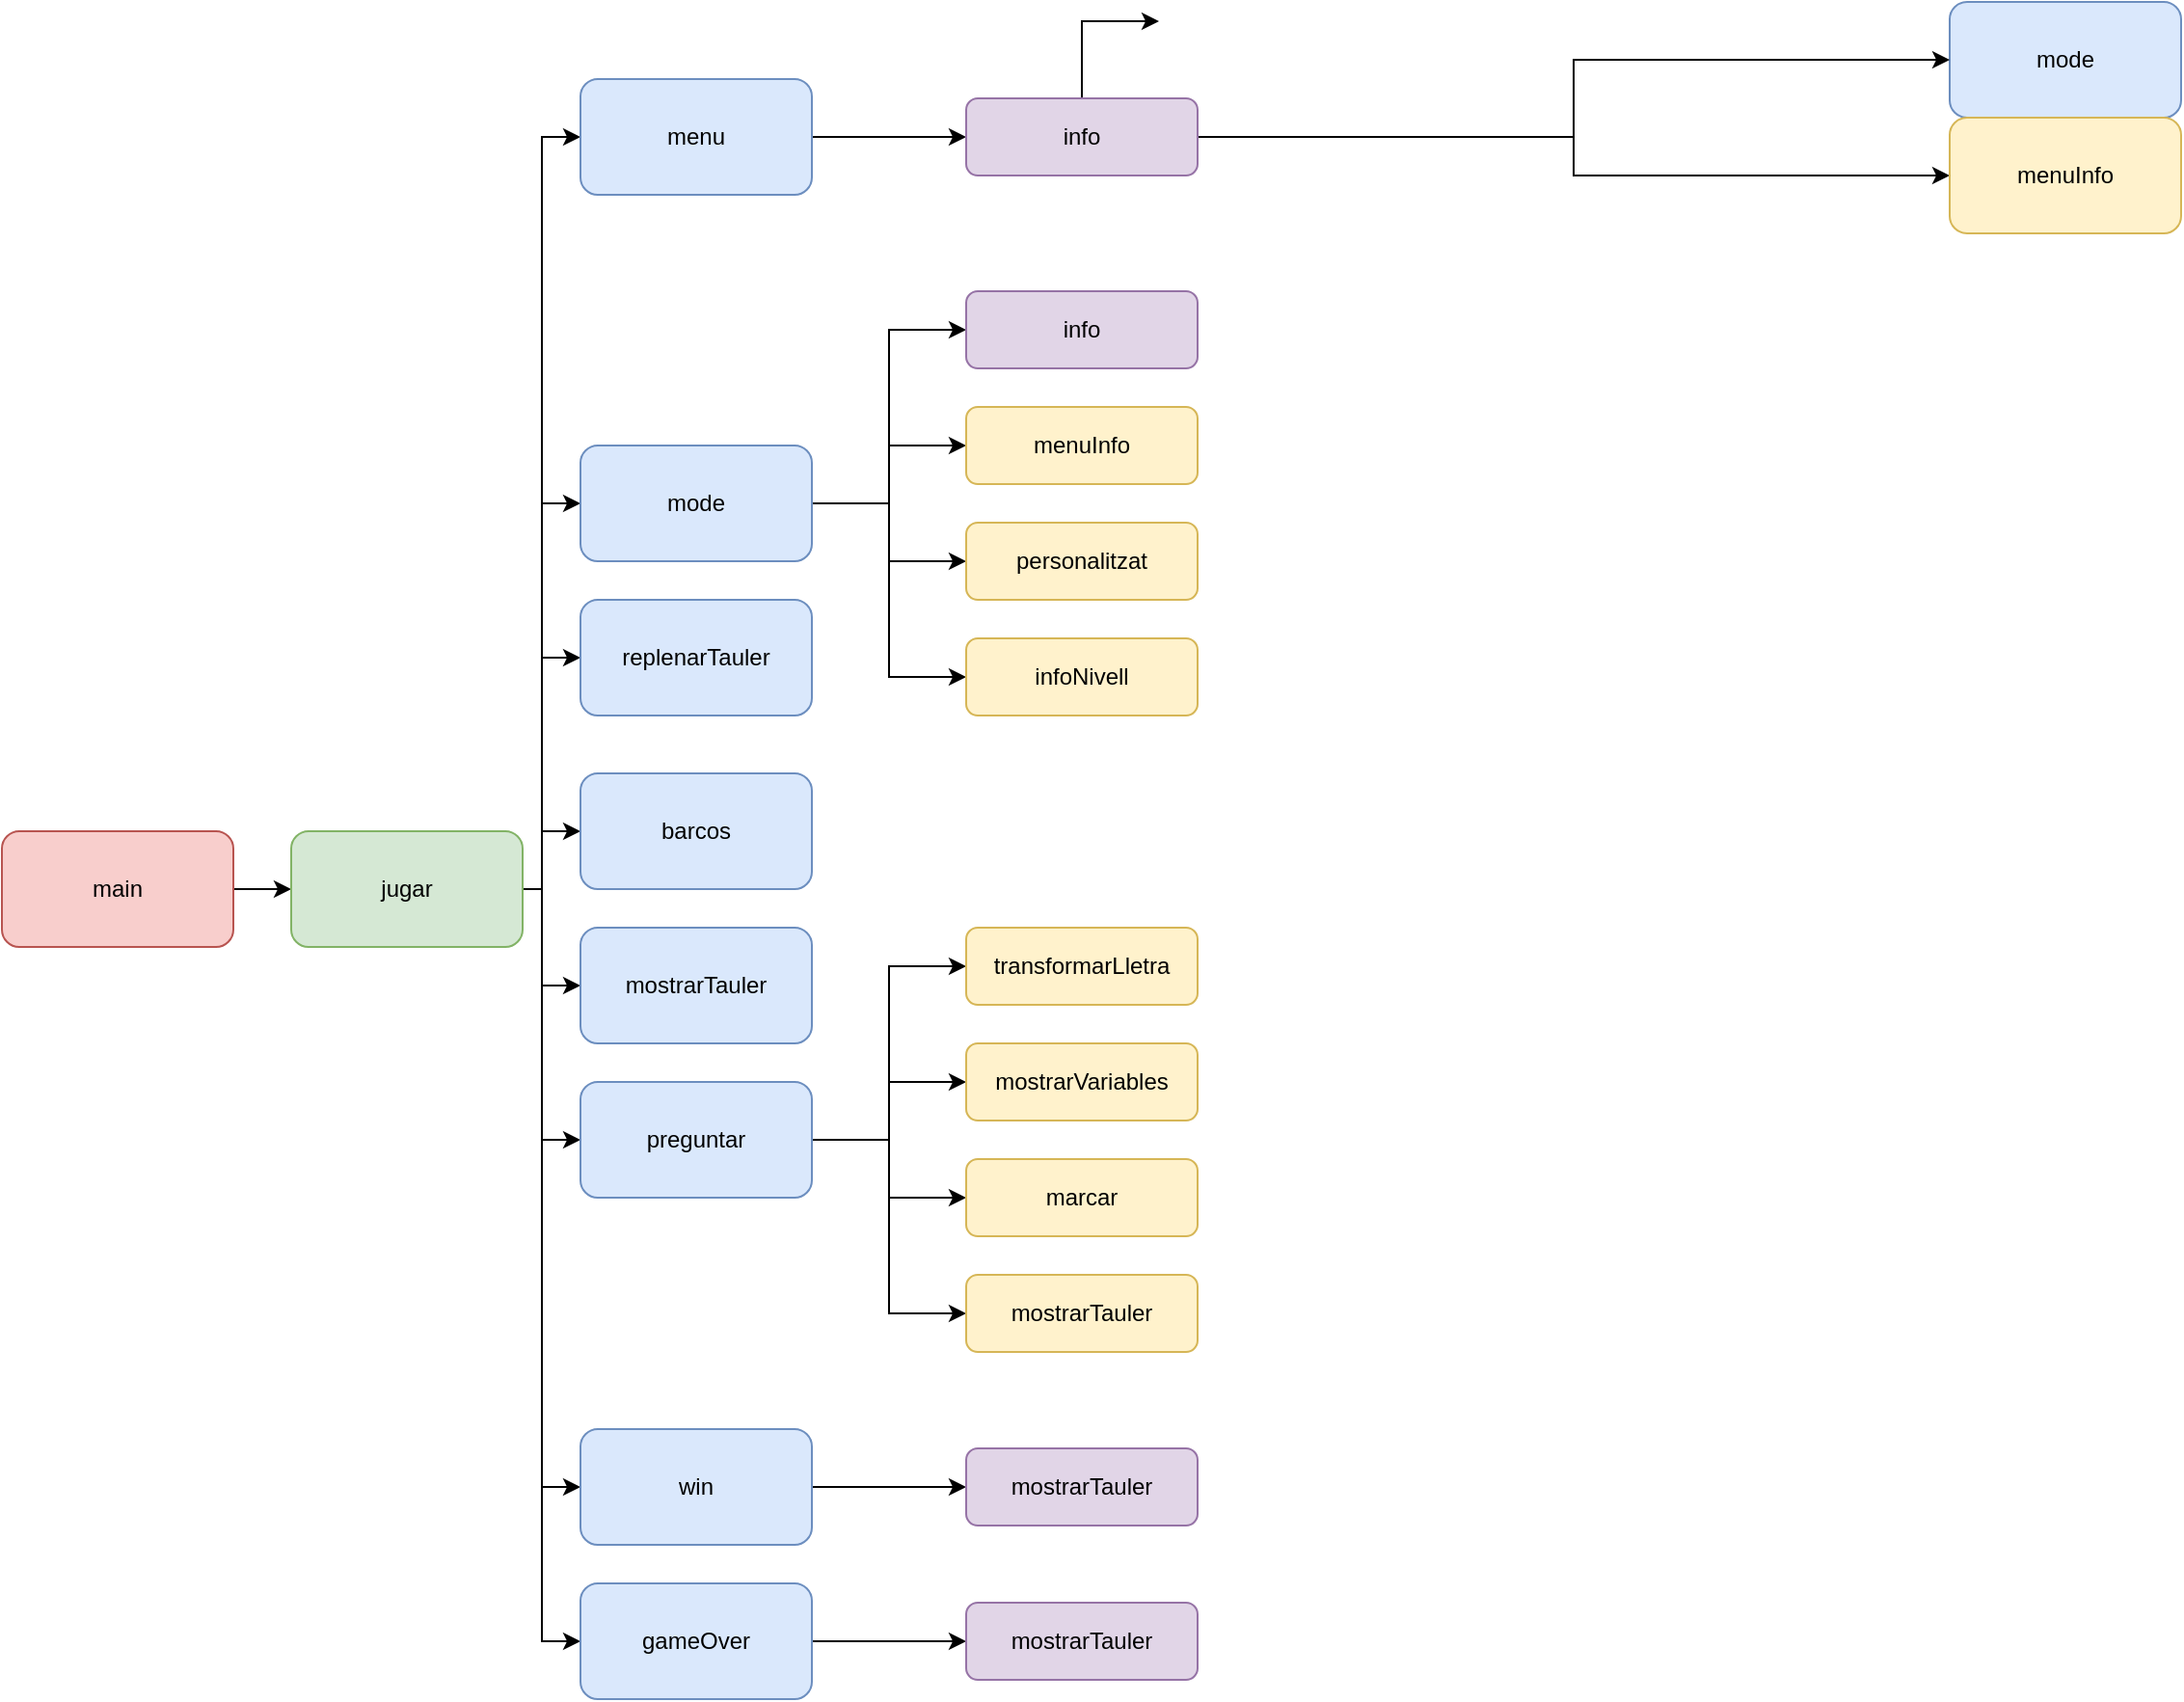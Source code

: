 <mxfile version="20.8.20" type="device"><diagram id="C5RBs43oDa-KdzZeNtuy" name="Page-1"><mxGraphModel dx="1857" dy="2144" grid="1" gridSize="10" guides="1" tooltips="1" connect="1" arrows="1" fold="1" page="1" pageScale="1" pageWidth="827" pageHeight="1169" math="0" shadow="0"><root><mxCell id="WIyWlLk6GJQsqaUBKTNV-0"/><mxCell id="WIyWlLk6GJQsqaUBKTNV-1" parent="WIyWlLk6GJQsqaUBKTNV-0"/><mxCell id="-vezhlkszWkFKUIvPYoa-53" style="edgeStyle=orthogonalEdgeStyle;rounded=0;orthogonalLoop=1;jettySize=auto;html=1;entryX=0;entryY=0.5;entryDx=0;entryDy=0;" parent="WIyWlLk6GJQsqaUBKTNV-1" source="-vezhlkszWkFKUIvPYoa-0" target="-vezhlkszWkFKUIvPYoa-1" edge="1"><mxGeometry relative="1" as="geometry"/></mxCell><mxCell id="-vezhlkszWkFKUIvPYoa-0" value="main" style="rounded=1;whiteSpace=wrap;html=1;fillColor=#f8cecc;strokeColor=#b85450;" parent="WIyWlLk6GJQsqaUBKTNV-1" vertex="1"><mxGeometry x="20" y="310" width="120" height="60" as="geometry"/></mxCell><mxCell id="-vezhlkszWkFKUIvPYoa-54" style="edgeStyle=orthogonalEdgeStyle;rounded=0;orthogonalLoop=1;jettySize=auto;html=1;entryX=0;entryY=0.5;entryDx=0;entryDy=0;" parent="WIyWlLk6GJQsqaUBKTNV-1" source="-vezhlkszWkFKUIvPYoa-1" target="-vezhlkszWkFKUIvPYoa-3" edge="1"><mxGeometry relative="1" as="geometry"><Array as="points"><mxPoint x="300" y="340"/><mxPoint x="300" y="-50"/></Array></mxGeometry></mxCell><mxCell id="-vezhlkszWkFKUIvPYoa-55" style="edgeStyle=orthogonalEdgeStyle;rounded=0;orthogonalLoop=1;jettySize=auto;html=1;entryX=0;entryY=0.5;entryDx=0;entryDy=0;" parent="WIyWlLk6GJQsqaUBKTNV-1" source="-vezhlkszWkFKUIvPYoa-1" target="-vezhlkszWkFKUIvPYoa-2" edge="1"><mxGeometry relative="1" as="geometry"><Array as="points"><mxPoint x="300" y="340"/><mxPoint x="300" y="140"/></Array></mxGeometry></mxCell><mxCell id="-vezhlkszWkFKUIvPYoa-56" style="edgeStyle=orthogonalEdgeStyle;rounded=0;orthogonalLoop=1;jettySize=auto;html=1;entryX=0;entryY=0.5;entryDx=0;entryDy=0;" parent="WIyWlLk6GJQsqaUBKTNV-1" source="-vezhlkszWkFKUIvPYoa-1" target="-vezhlkszWkFKUIvPYoa-4" edge="1"><mxGeometry relative="1" as="geometry"><Array as="points"><mxPoint x="300" y="340"/><mxPoint x="300" y="220"/></Array></mxGeometry></mxCell><mxCell id="-vezhlkszWkFKUIvPYoa-57" style="edgeStyle=orthogonalEdgeStyle;rounded=0;orthogonalLoop=1;jettySize=auto;html=1;entryX=0;entryY=0.5;entryDx=0;entryDy=0;" parent="WIyWlLk6GJQsqaUBKTNV-1" source="-vezhlkszWkFKUIvPYoa-1" target="-vezhlkszWkFKUIvPYoa-5" edge="1"><mxGeometry relative="1" as="geometry"><Array as="points"><mxPoint x="300" y="340"/><mxPoint x="300" y="310"/></Array></mxGeometry></mxCell><mxCell id="IRADeIfCA76fq_87as8a-4" style="edgeStyle=orthogonalEdgeStyle;rounded=0;orthogonalLoop=1;jettySize=auto;html=1;" parent="WIyWlLk6GJQsqaUBKTNV-1" source="-vezhlkszWkFKUIvPYoa-1" target="-vezhlkszWkFKUIvPYoa-6" edge="1"><mxGeometry relative="1" as="geometry"><Array as="points"><mxPoint x="300" y="340"/><mxPoint x="300" y="390"/></Array></mxGeometry></mxCell><mxCell id="IRADeIfCA76fq_87as8a-5" style="edgeStyle=orthogonalEdgeStyle;rounded=0;orthogonalLoop=1;jettySize=auto;html=1;entryX=0;entryY=0.5;entryDx=0;entryDy=0;" parent="WIyWlLk6GJQsqaUBKTNV-1" source="-vezhlkszWkFKUIvPYoa-1" target="-vezhlkszWkFKUIvPYoa-7" edge="1"><mxGeometry relative="1" as="geometry"><Array as="points"><mxPoint x="300" y="340"/><mxPoint x="300" y="470"/></Array></mxGeometry></mxCell><mxCell id="IRADeIfCA76fq_87as8a-6" style="edgeStyle=orthogonalEdgeStyle;rounded=0;orthogonalLoop=1;jettySize=auto;html=1;entryX=0;entryY=0.5;entryDx=0;entryDy=0;" parent="WIyWlLk6GJQsqaUBKTNV-1" source="-vezhlkszWkFKUIvPYoa-1" target="-vezhlkszWkFKUIvPYoa-9" edge="1"><mxGeometry relative="1" as="geometry"><Array as="points"><mxPoint x="300" y="340"/><mxPoint x="300" y="650"/></Array></mxGeometry></mxCell><mxCell id="IRADeIfCA76fq_87as8a-7" style="edgeStyle=orthogonalEdgeStyle;rounded=0;orthogonalLoop=1;jettySize=auto;html=1;entryX=0;entryY=0.5;entryDx=0;entryDy=0;" parent="WIyWlLk6GJQsqaUBKTNV-1" source="-vezhlkszWkFKUIvPYoa-1" target="-vezhlkszWkFKUIvPYoa-8" edge="1"><mxGeometry relative="1" as="geometry"><Array as="points"><mxPoint x="300" y="340"/><mxPoint x="300" y="730"/></Array></mxGeometry></mxCell><mxCell id="-vezhlkszWkFKUIvPYoa-1" value="jugar" style="rounded=1;whiteSpace=wrap;html=1;fillColor=#d5e8d4;strokeColor=#82b366;" parent="WIyWlLk6GJQsqaUBKTNV-1" vertex="1"><mxGeometry x="170" y="310" width="120" height="60" as="geometry"/></mxCell><mxCell id="8phTntKAZsuCzIpmA2qY-17" style="edgeStyle=orthogonalEdgeStyle;rounded=0;orthogonalLoop=1;jettySize=auto;html=1;entryX=0;entryY=0.5;entryDx=0;entryDy=0;" edge="1" parent="WIyWlLk6GJQsqaUBKTNV-1" source="-vezhlkszWkFKUIvPYoa-2" target="-vezhlkszWkFKUIvPYoa-10"><mxGeometry relative="1" as="geometry"/></mxCell><mxCell id="8phTntKAZsuCzIpmA2qY-18" style="edgeStyle=orthogonalEdgeStyle;rounded=0;orthogonalLoop=1;jettySize=auto;html=1;entryX=0;entryY=0.5;entryDx=0;entryDy=0;" edge="1" parent="WIyWlLk6GJQsqaUBKTNV-1" source="-vezhlkszWkFKUIvPYoa-2" target="-vezhlkszWkFKUIvPYoa-11"><mxGeometry relative="1" as="geometry"/></mxCell><mxCell id="8phTntKAZsuCzIpmA2qY-19" style="edgeStyle=orthogonalEdgeStyle;rounded=0;orthogonalLoop=1;jettySize=auto;html=1;entryX=0;entryY=0.5;entryDx=0;entryDy=0;" edge="1" parent="WIyWlLk6GJQsqaUBKTNV-1" source="-vezhlkszWkFKUIvPYoa-2" target="-vezhlkszWkFKUIvPYoa-12"><mxGeometry relative="1" as="geometry"/></mxCell><mxCell id="8phTntKAZsuCzIpmA2qY-20" style="edgeStyle=orthogonalEdgeStyle;rounded=0;orthogonalLoop=1;jettySize=auto;html=1;entryX=0;entryY=0.5;entryDx=0;entryDy=0;" edge="1" parent="WIyWlLk6GJQsqaUBKTNV-1" source="-vezhlkszWkFKUIvPYoa-2" target="-vezhlkszWkFKUIvPYoa-27"><mxGeometry relative="1" as="geometry"/></mxCell><mxCell id="-vezhlkszWkFKUIvPYoa-2" value="mode" style="rounded=1;whiteSpace=wrap;html=1;fillColor=#dae8fc;strokeColor=#6c8ebf;" parent="WIyWlLk6GJQsqaUBKTNV-1" vertex="1"><mxGeometry x="320" y="110" width="120" height="60" as="geometry"/></mxCell><mxCell id="8phTntKAZsuCzIpmA2qY-1" style="edgeStyle=orthogonalEdgeStyle;rounded=0;orthogonalLoop=1;jettySize=auto;html=1;entryX=0;entryY=0.5;entryDx=0;entryDy=0;" edge="1" parent="WIyWlLk6GJQsqaUBKTNV-1" source="-vezhlkszWkFKUIvPYoa-3" target="8phTntKAZsuCzIpmA2qY-0"><mxGeometry relative="1" as="geometry"/></mxCell><mxCell id="-vezhlkszWkFKUIvPYoa-3" value="menu" style="rounded=1;whiteSpace=wrap;html=1;fillColor=#dae8fc;strokeColor=#6c8ebf;" parent="WIyWlLk6GJQsqaUBKTNV-1" vertex="1"><mxGeometry x="320" y="-80" width="120" height="60" as="geometry"/></mxCell><mxCell id="-vezhlkszWkFKUIvPYoa-4" value="replenarTauler" style="rounded=1;whiteSpace=wrap;html=1;fillColor=#dae8fc;strokeColor=#6c8ebf;" parent="WIyWlLk6GJQsqaUBKTNV-1" vertex="1"><mxGeometry x="320" y="190" width="120" height="60" as="geometry"/></mxCell><mxCell id="-vezhlkszWkFKUIvPYoa-5" value="barcos" style="rounded=1;whiteSpace=wrap;html=1;fillColor=#dae8fc;strokeColor=#6c8ebf;" parent="WIyWlLk6GJQsqaUBKTNV-1" vertex="1"><mxGeometry x="320" y="280" width="120" height="60" as="geometry"/></mxCell><mxCell id="-vezhlkszWkFKUIvPYoa-6" value="mostrarTauler" style="rounded=1;whiteSpace=wrap;html=1;fillColor=#dae8fc;strokeColor=#6c8ebf;" parent="WIyWlLk6GJQsqaUBKTNV-1" vertex="1"><mxGeometry x="320" y="360" width="120" height="60" as="geometry"/></mxCell><mxCell id="8phTntKAZsuCzIpmA2qY-13" style="edgeStyle=orthogonalEdgeStyle;rounded=0;orthogonalLoop=1;jettySize=auto;html=1;" edge="1" parent="WIyWlLk6GJQsqaUBKTNV-1" source="-vezhlkszWkFKUIvPYoa-7" target="-vezhlkszWkFKUIvPYoa-18"><mxGeometry relative="1" as="geometry"/></mxCell><mxCell id="8phTntKAZsuCzIpmA2qY-14" style="edgeStyle=orthogonalEdgeStyle;rounded=0;orthogonalLoop=1;jettySize=auto;html=1;" edge="1" parent="WIyWlLk6GJQsqaUBKTNV-1" source="-vezhlkszWkFKUIvPYoa-7" target="-vezhlkszWkFKUIvPYoa-19"><mxGeometry relative="1" as="geometry"/></mxCell><mxCell id="8phTntKAZsuCzIpmA2qY-15" style="edgeStyle=orthogonalEdgeStyle;rounded=0;orthogonalLoop=1;jettySize=auto;html=1;entryX=0;entryY=0.5;entryDx=0;entryDy=0;" edge="1" parent="WIyWlLk6GJQsqaUBKTNV-1" source="-vezhlkszWkFKUIvPYoa-7" target="IRADeIfCA76fq_87as8a-8"><mxGeometry relative="1" as="geometry"/></mxCell><mxCell id="8phTntKAZsuCzIpmA2qY-16" style="edgeStyle=orthogonalEdgeStyle;rounded=0;orthogonalLoop=1;jettySize=auto;html=1;entryX=0;entryY=0.5;entryDx=0;entryDy=0;" edge="1" parent="WIyWlLk6GJQsqaUBKTNV-1" source="-vezhlkszWkFKUIvPYoa-7" target="-vezhlkszWkFKUIvPYoa-16"><mxGeometry relative="1" as="geometry"/></mxCell><mxCell id="-vezhlkszWkFKUIvPYoa-7" value="preguntar" style="rounded=1;whiteSpace=wrap;html=1;fillColor=#dae8fc;strokeColor=#6c8ebf;" parent="WIyWlLk6GJQsqaUBKTNV-1" vertex="1"><mxGeometry x="320" y="440" width="120" height="60" as="geometry"/></mxCell><mxCell id="IRADeIfCA76fq_87as8a-14" style="edgeStyle=orthogonalEdgeStyle;rounded=0;orthogonalLoop=1;jettySize=auto;html=1;entryX=0;entryY=0.5;entryDx=0;entryDy=0;" parent="WIyWlLk6GJQsqaUBKTNV-1" source="-vezhlkszWkFKUIvPYoa-8" target="IRADeIfCA76fq_87as8a-13" edge="1"><mxGeometry relative="1" as="geometry"/></mxCell><mxCell id="-vezhlkszWkFKUIvPYoa-8" value="gameOver" style="rounded=1;whiteSpace=wrap;html=1;fillColor=#dae8fc;strokeColor=#6c8ebf;" parent="WIyWlLk6GJQsqaUBKTNV-1" vertex="1"><mxGeometry x="320" y="700" width="120" height="60" as="geometry"/></mxCell><mxCell id="IRADeIfCA76fq_87as8a-15" style="edgeStyle=orthogonalEdgeStyle;rounded=0;orthogonalLoop=1;jettySize=auto;html=1;entryX=0;entryY=0.5;entryDx=0;entryDy=0;" parent="WIyWlLk6GJQsqaUBKTNV-1" source="-vezhlkszWkFKUIvPYoa-9" target="IRADeIfCA76fq_87as8a-12" edge="1"><mxGeometry relative="1" as="geometry"/></mxCell><mxCell id="-vezhlkszWkFKUIvPYoa-9" value="win" style="rounded=1;whiteSpace=wrap;html=1;fillColor=#dae8fc;strokeColor=#6c8ebf;" parent="WIyWlLk6GJQsqaUBKTNV-1" vertex="1"><mxGeometry x="320" y="620" width="120" height="60" as="geometry"/></mxCell><mxCell id="-vezhlkszWkFKUIvPYoa-10" value="menuInfo" style="rounded=1;whiteSpace=wrap;html=1;fillColor=#fff2cc;strokeColor=#d6b656;" parent="WIyWlLk6GJQsqaUBKTNV-1" vertex="1"><mxGeometry x="520" y="90" width="120" height="40" as="geometry"/></mxCell><mxCell id="-vezhlkszWkFKUIvPYoa-11" value="personalitzat" style="rounded=1;whiteSpace=wrap;html=1;fillColor=#fff2cc;strokeColor=#d6b656;" parent="WIyWlLk6GJQsqaUBKTNV-1" vertex="1"><mxGeometry x="520" y="150" width="120" height="40" as="geometry"/></mxCell><mxCell id="-vezhlkszWkFKUIvPYoa-12" value="infoNivell" style="rounded=1;whiteSpace=wrap;html=1;fillColor=#fff2cc;strokeColor=#d6b656;" parent="WIyWlLk6GJQsqaUBKTNV-1" vertex="1"><mxGeometry x="520" y="210" width="120" height="40" as="geometry"/></mxCell><mxCell id="-vezhlkszWkFKUIvPYoa-16" value="transformarLletra" style="rounded=1;whiteSpace=wrap;html=1;fillColor=#fff2cc;strokeColor=#d6b656;" parent="WIyWlLk6GJQsqaUBKTNV-1" vertex="1"><mxGeometry x="520" y="360" width="120" height="40" as="geometry"/></mxCell><mxCell id="-vezhlkszWkFKUIvPYoa-18" value="mostrarVariables" style="rounded=1;whiteSpace=wrap;html=1;fillColor=#fff2cc;strokeColor=#d6b656;" parent="WIyWlLk6GJQsqaUBKTNV-1" vertex="1"><mxGeometry x="520" y="420" width="120" height="40" as="geometry"/></mxCell><mxCell id="-vezhlkszWkFKUIvPYoa-19" value="marcar" style="rounded=1;whiteSpace=wrap;html=1;fillColor=#fff2cc;strokeColor=#d6b656;" parent="WIyWlLk6GJQsqaUBKTNV-1" vertex="1"><mxGeometry x="520" y="480" width="120" height="40" as="geometry"/></mxCell><mxCell id="-vezhlkszWkFKUIvPYoa-27" value="info" style="rounded=1;whiteSpace=wrap;html=1;fillColor=#e1d5e7;strokeColor=#9673a6;" parent="WIyWlLk6GJQsqaUBKTNV-1" vertex="1"><mxGeometry x="520" y="30" width="120" height="40" as="geometry"/></mxCell><mxCell id="IRADeIfCA76fq_87as8a-0" value="mode" style="rounded=1;whiteSpace=wrap;html=1;fillColor=#dae8fc;strokeColor=#6c8ebf;" parent="WIyWlLk6GJQsqaUBKTNV-1" vertex="1"><mxGeometry x="1030" y="-120" width="120" height="60" as="geometry"/></mxCell><mxCell id="IRADeIfCA76fq_87as8a-8" value="mostrarTauler" style="rounded=1;whiteSpace=wrap;html=1;fillColor=#fff2cc;strokeColor=#d6b656;" parent="WIyWlLk6GJQsqaUBKTNV-1" vertex="1"><mxGeometry x="520" y="540" width="120" height="40" as="geometry"/></mxCell><mxCell id="IRADeIfCA76fq_87as8a-12" value="mostrarTauler" style="rounded=1;whiteSpace=wrap;html=1;fillColor=#e1d5e7;strokeColor=#9673a6;" parent="WIyWlLk6GJQsqaUBKTNV-1" vertex="1"><mxGeometry x="520" y="630" width="120" height="40" as="geometry"/></mxCell><mxCell id="IRADeIfCA76fq_87as8a-13" value="mostrarTauler" style="rounded=1;whiteSpace=wrap;html=1;fillColor=#e1d5e7;strokeColor=#9673a6;" parent="WIyWlLk6GJQsqaUBKTNV-1" vertex="1"><mxGeometry x="520" y="710" width="120" height="40" as="geometry"/></mxCell><mxCell id="8phTntKAZsuCzIpmA2qY-6" style="edgeStyle=orthogonalEdgeStyle;rounded=0;orthogonalLoop=1;jettySize=auto;html=1;entryX=0;entryY=0.5;entryDx=0;entryDy=0;" edge="1" parent="WIyWlLk6GJQsqaUBKTNV-1" source="8phTntKAZsuCzIpmA2qY-0" target="IRADeIfCA76fq_87as8a-0"><mxGeometry relative="1" as="geometry"/></mxCell><mxCell id="8phTntKAZsuCzIpmA2qY-7" style="edgeStyle=orthogonalEdgeStyle;rounded=0;orthogonalLoop=1;jettySize=auto;html=1;entryX=0;entryY=0.5;entryDx=0;entryDy=0;" edge="1" parent="WIyWlLk6GJQsqaUBKTNV-1" source="8phTntKAZsuCzIpmA2qY-0" target="8phTntKAZsuCzIpmA2qY-5"><mxGeometry relative="1" as="geometry"/></mxCell><mxCell id="8phTntKAZsuCzIpmA2qY-21" style="edgeStyle=orthogonalEdgeStyle;rounded=0;orthogonalLoop=1;jettySize=auto;html=1;" edge="1" parent="WIyWlLk6GJQsqaUBKTNV-1" source="8phTntKAZsuCzIpmA2qY-0"><mxGeometry relative="1" as="geometry"><mxPoint x="620" y="-110" as="targetPoint"/><Array as="points"><mxPoint x="580" y="-90"/><mxPoint x="580" y="-90"/></Array></mxGeometry></mxCell><mxCell id="8phTntKAZsuCzIpmA2qY-0" value="info" style="rounded=1;whiteSpace=wrap;html=1;fillColor=#e1d5e7;strokeColor=#9673a6;" vertex="1" parent="WIyWlLk6GJQsqaUBKTNV-1"><mxGeometry x="520" y="-70" width="120" height="40" as="geometry"/></mxCell><mxCell id="8phTntKAZsuCzIpmA2qY-5" value="menuInfo" style="rounded=1;whiteSpace=wrap;html=1;fillColor=#fff2cc;strokeColor=#d6b656;" vertex="1" parent="WIyWlLk6GJQsqaUBKTNV-1"><mxGeometry x="1030" y="-60" width="120" height="60" as="geometry"/></mxCell></root></mxGraphModel></diagram></mxfile>